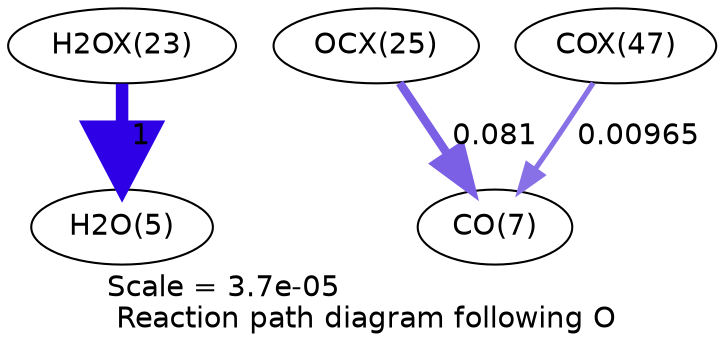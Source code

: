 digraph reaction_paths {
center=1;
s40 -> s7[fontname="Helvetica", penwidth=6, arrowsize=3, color="0.7, 1.5, 0.9"
, label=" 1"];
s42 -> s9[fontname="Helvetica", penwidth=4.1, arrowsize=2.05, color="0.7, 0.581, 0.9"
, label=" 0.081"];
s48 -> s9[fontname="Helvetica", penwidth=2.5, arrowsize=1.25, color="0.7, 0.51, 0.9"
, label=" 0.00965"];
s7 [ fontname="Helvetica", label="H2O(5)"];
s9 [ fontname="Helvetica", label="CO(7)"];
s40 [ fontname="Helvetica", label="H2OX(23)"];
s42 [ fontname="Helvetica", label="OCX(25)"];
s48 [ fontname="Helvetica", label="COX(47)"];
 label = "Scale = 3.7e-05\l Reaction path diagram following O";
 fontname = "Helvetica";
}
